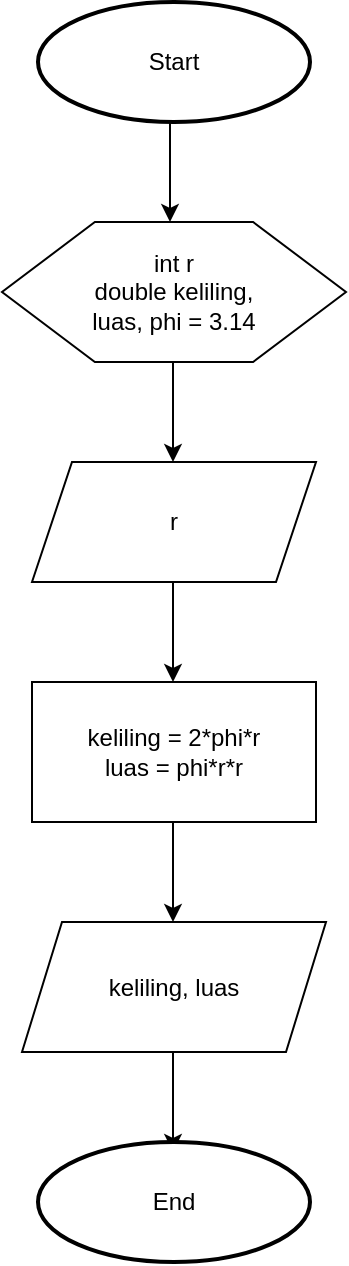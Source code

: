 <mxfile version="21.7.5" type="device">
  <diagram id="C5RBs43oDa-KdzZeNtuy" name="Page-1">
    <mxGraphModel dx="1035" dy="626" grid="1" gridSize="10" guides="1" tooltips="1" connect="1" arrows="1" fold="1" page="1" pageScale="1" pageWidth="827" pageHeight="1169" math="0" shadow="0">
      <root>
        <mxCell id="WIyWlLk6GJQsqaUBKTNV-0" />
        <mxCell id="WIyWlLk6GJQsqaUBKTNV-1" parent="WIyWlLk6GJQsqaUBKTNV-0" />
        <mxCell id="NZ973pGu295jEvNDFxFm-0" value="Start" style="strokeWidth=2;html=1;shape=mxgraph.flowchart.start_2;whiteSpace=wrap;" vertex="1" parent="WIyWlLk6GJQsqaUBKTNV-1">
          <mxGeometry x="364" y="60" width="136" height="60" as="geometry" />
        </mxCell>
        <mxCell id="NZ973pGu295jEvNDFxFm-1" value="" style="endArrow=classic;html=1;rounded=0;" edge="1" parent="WIyWlLk6GJQsqaUBKTNV-1">
          <mxGeometry width="50" height="50" relative="1" as="geometry">
            <mxPoint x="430" y="120" as="sourcePoint" />
            <mxPoint x="430" y="170" as="targetPoint" />
          </mxGeometry>
        </mxCell>
        <mxCell id="NZ973pGu295jEvNDFxFm-4" value="" style="verticalLabelPosition=bottom;verticalAlign=top;html=1;shape=hexagon;perimeter=hexagonPerimeter2;arcSize=6;size=0.27;" vertex="1" parent="WIyWlLk6GJQsqaUBKTNV-1">
          <mxGeometry x="346" y="170" width="172" height="70" as="geometry" />
        </mxCell>
        <mxCell id="NZ973pGu295jEvNDFxFm-5" value="int r&lt;br&gt;double keliling, luas, phi = 3.14" style="text;html=1;strokeColor=none;fillColor=none;align=center;verticalAlign=middle;whiteSpace=wrap;rounded=0;" vertex="1" parent="WIyWlLk6GJQsqaUBKTNV-1">
          <mxGeometry x="383" y="190" width="98" height="30" as="geometry" />
        </mxCell>
        <mxCell id="NZ973pGu295jEvNDFxFm-6" value="" style="endArrow=classic;html=1;rounded=0;" edge="1" parent="WIyWlLk6GJQsqaUBKTNV-1">
          <mxGeometry width="50" height="50" relative="1" as="geometry">
            <mxPoint x="431.5" y="240" as="sourcePoint" />
            <mxPoint x="431.5" y="290" as="targetPoint" />
            <Array as="points">
              <mxPoint x="431.5" y="280" />
              <mxPoint x="431.5" y="290" />
            </Array>
          </mxGeometry>
        </mxCell>
        <mxCell id="NZ973pGu295jEvNDFxFm-7" value="r" style="shape=parallelogram;perimeter=parallelogramPerimeter;whiteSpace=wrap;html=1;fixedSize=1;" vertex="1" parent="WIyWlLk6GJQsqaUBKTNV-1">
          <mxGeometry x="361" y="290" width="142" height="60" as="geometry" />
        </mxCell>
        <mxCell id="NZ973pGu295jEvNDFxFm-9" value="" style="endArrow=classic;html=1;rounded=0;" edge="1" parent="WIyWlLk6GJQsqaUBKTNV-1">
          <mxGeometry width="50" height="50" relative="1" as="geometry">
            <mxPoint x="431.5" y="350" as="sourcePoint" />
            <mxPoint x="431.5" y="400" as="targetPoint" />
          </mxGeometry>
        </mxCell>
        <mxCell id="NZ973pGu295jEvNDFxFm-10" value="keliling = 2*phi*r&lt;br&gt;luas = phi*r*r" style="rounded=0;whiteSpace=wrap;html=1;" vertex="1" parent="WIyWlLk6GJQsqaUBKTNV-1">
          <mxGeometry x="361" y="400" width="142" height="70" as="geometry" />
        </mxCell>
        <mxCell id="NZ973pGu295jEvNDFxFm-11" value="" style="endArrow=classic;html=1;rounded=0;" edge="1" parent="WIyWlLk6GJQsqaUBKTNV-1">
          <mxGeometry width="50" height="50" relative="1" as="geometry">
            <mxPoint x="431.5" y="470" as="sourcePoint" />
            <mxPoint x="431.5" y="520" as="targetPoint" />
          </mxGeometry>
        </mxCell>
        <mxCell id="NZ973pGu295jEvNDFxFm-13" value="keliling, luas" style="shape=parallelogram;perimeter=parallelogramPerimeter;whiteSpace=wrap;html=1;fixedSize=1;" vertex="1" parent="WIyWlLk6GJQsqaUBKTNV-1">
          <mxGeometry x="356" y="520" width="152" height="65" as="geometry" />
        </mxCell>
        <mxCell id="NZ973pGu295jEvNDFxFm-14" value="" style="endArrow=classic;html=1;rounded=0;" edge="1" parent="WIyWlLk6GJQsqaUBKTNV-1">
          <mxGeometry width="50" height="50" relative="1" as="geometry">
            <mxPoint x="431.5" y="585" as="sourcePoint" />
            <mxPoint x="431.5" y="635" as="targetPoint" />
          </mxGeometry>
        </mxCell>
        <mxCell id="NZ973pGu295jEvNDFxFm-15" value="End" style="strokeWidth=2;html=1;shape=mxgraph.flowchart.start_2;whiteSpace=wrap;" vertex="1" parent="WIyWlLk6GJQsqaUBKTNV-1">
          <mxGeometry x="364" y="630" width="136" height="60" as="geometry" />
        </mxCell>
      </root>
    </mxGraphModel>
  </diagram>
</mxfile>

